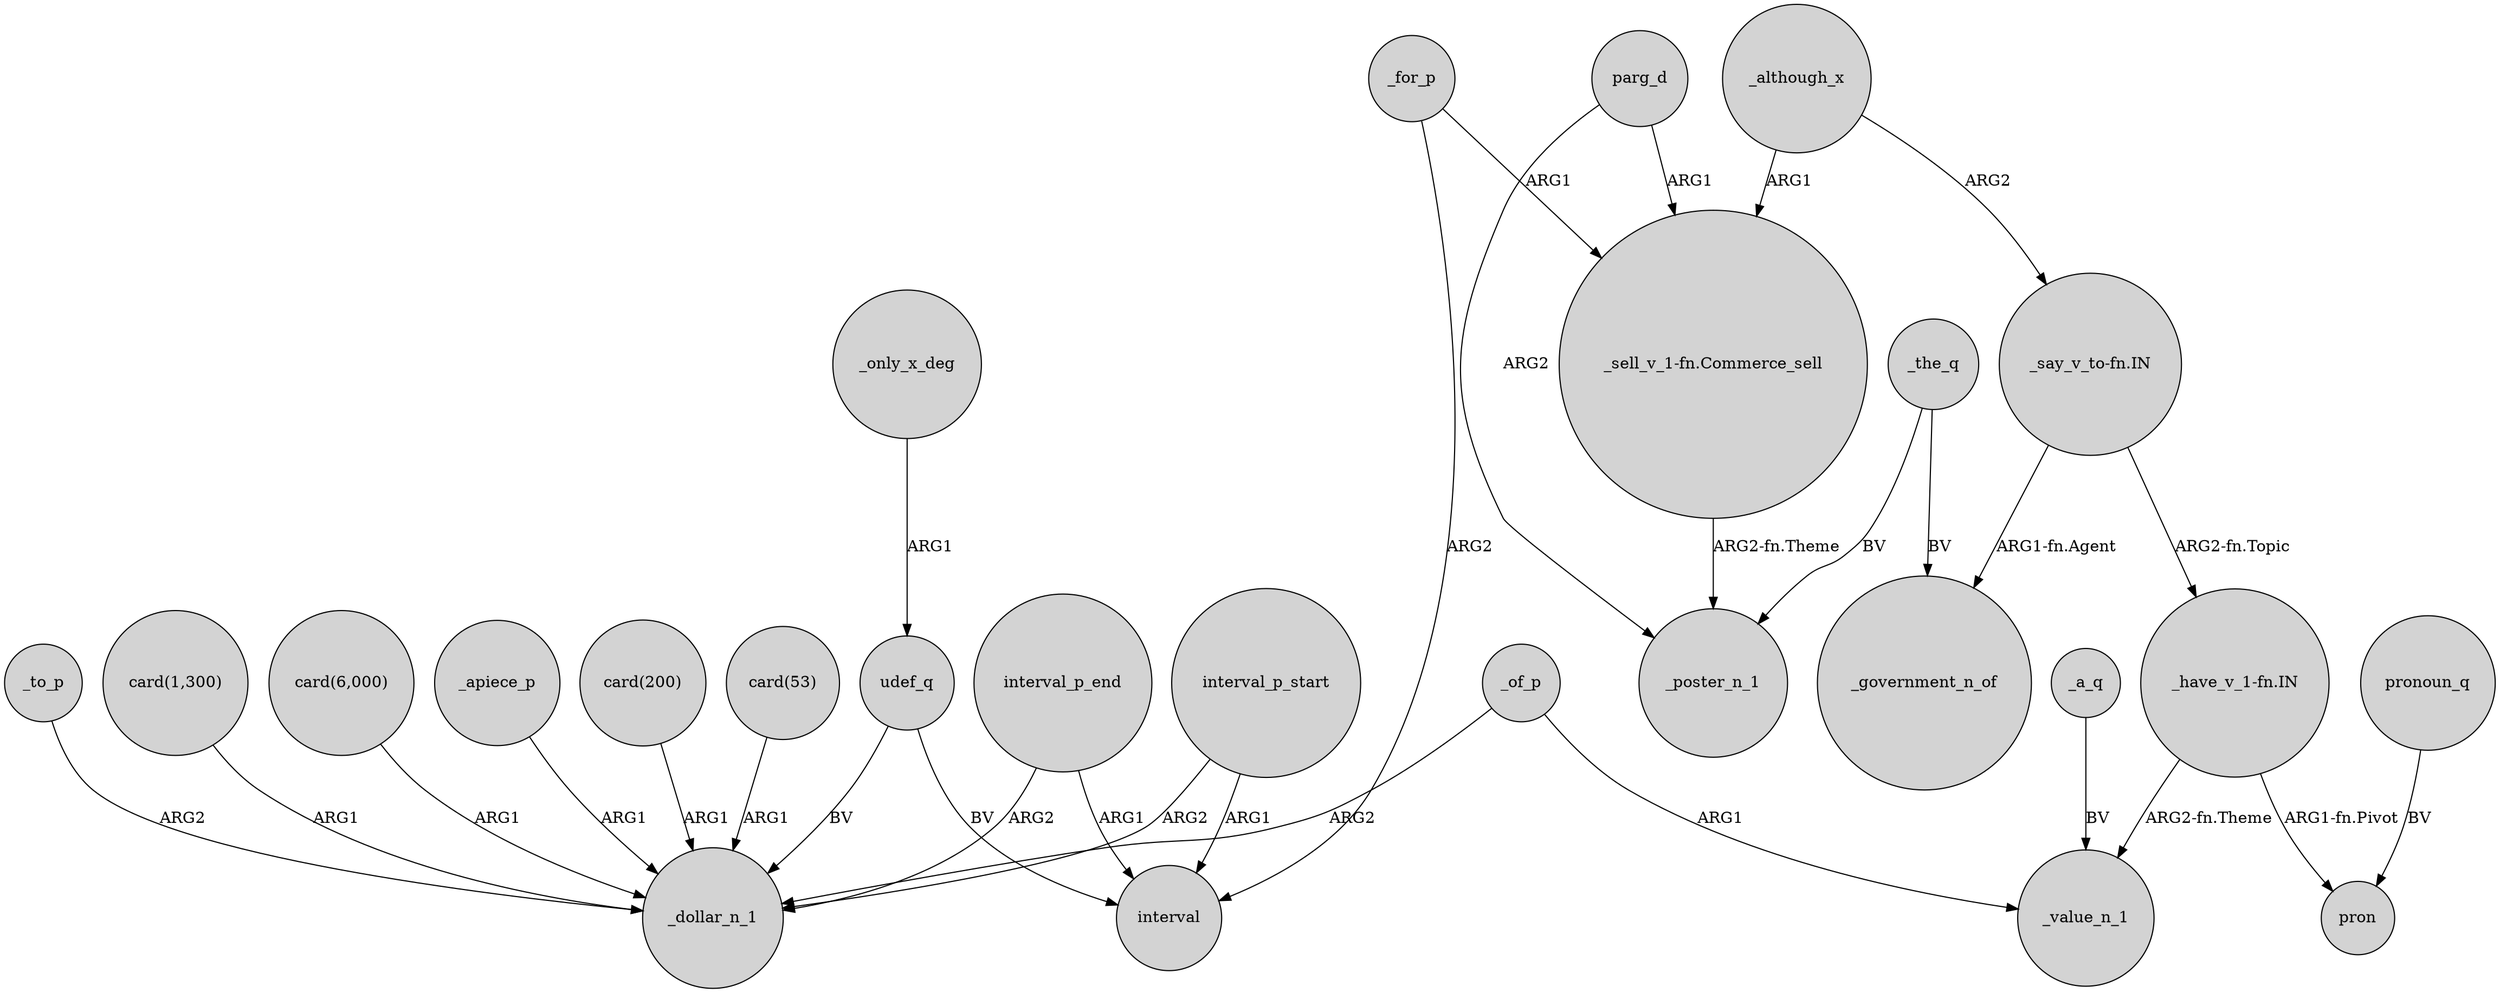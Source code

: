 digraph {
	node [shape=circle style=filled]
	"card(53)" -> _dollar_n_1 [label=ARG1]
	_only_x_deg -> udef_q [label=ARG1]
	_to_p -> _dollar_n_1 [label=ARG2]
	"card(6,000)" -> _dollar_n_1 [label=ARG1]
	_the_q -> _poster_n_1 [label=BV]
	_although_x -> "_sell_v_1-fn.Commerce_sell" [label=ARG1]
	_of_p -> _value_n_1 [label=ARG1]
	parg_d -> "_sell_v_1-fn.Commerce_sell" [label=ARG1]
	_although_x -> "_say_v_to-fn.IN" [label=ARG2]
	_apiece_p -> _dollar_n_1 [label=ARG1]
	"_have_v_1-fn.IN" -> pron [label="ARG1-fn.Pivot"]
	"card(200)" -> _dollar_n_1 [label=ARG1]
	parg_d -> _poster_n_1 [label=ARG2]
	pronoun_q -> pron [label=BV]
	_for_p -> interval [label=ARG2]
	interval_p_start -> interval [label=ARG1]
	_for_p -> "_sell_v_1-fn.Commerce_sell" [label=ARG1]
	"_have_v_1-fn.IN" -> _value_n_1 [label="ARG2-fn.Theme"]
	interval_p_start -> _dollar_n_1 [label=ARG2]
	_a_q -> _value_n_1 [label=BV]
	_the_q -> _government_n_of [label=BV]
	interval_p_end -> interval [label=ARG1]
	"_say_v_to-fn.IN" -> "_have_v_1-fn.IN" [label="ARG2-fn.Topic"]
	_of_p -> _dollar_n_1 [label=ARG2]
	interval_p_end -> _dollar_n_1 [label=ARG2]
	"card(1,300)" -> _dollar_n_1 [label=ARG1]
	"_sell_v_1-fn.Commerce_sell" -> _poster_n_1 [label="ARG2-fn.Theme"]
	udef_q -> interval [label=BV]
	udef_q -> _dollar_n_1 [label=BV]
	"_say_v_to-fn.IN" -> _government_n_of [label="ARG1-fn.Agent"]
}
